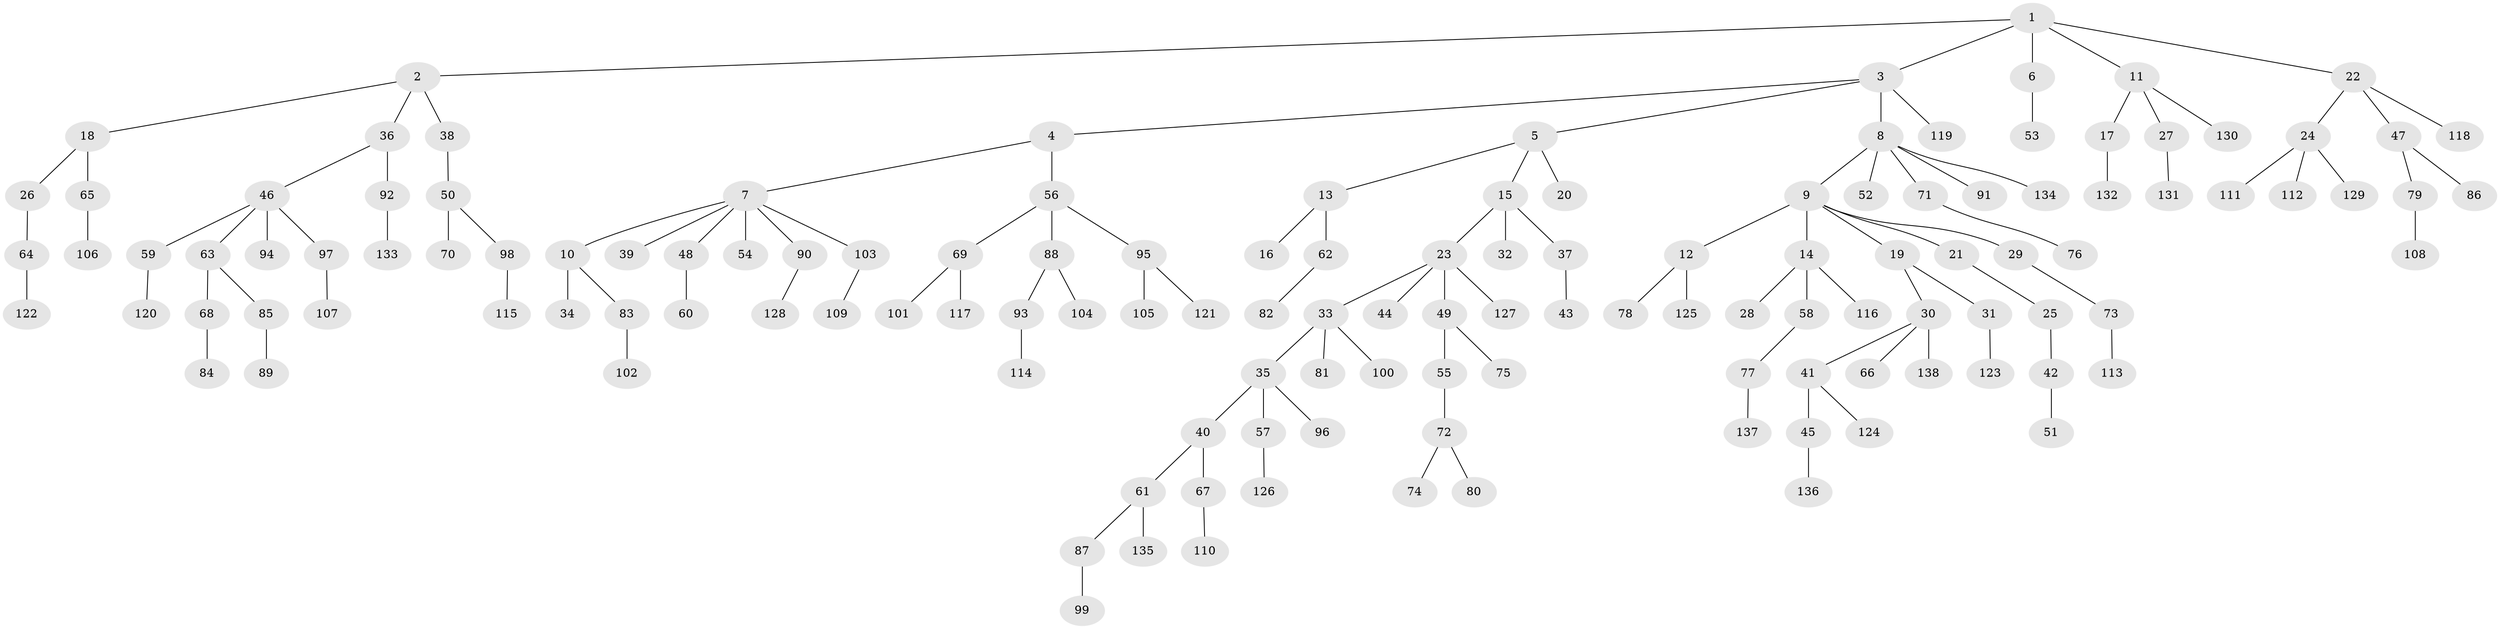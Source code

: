 // Generated by graph-tools (version 1.1) at 2025/37/03/09/25 02:37:06]
// undirected, 138 vertices, 137 edges
graph export_dot {
graph [start="1"]
  node [color=gray90,style=filled];
  1;
  2;
  3;
  4;
  5;
  6;
  7;
  8;
  9;
  10;
  11;
  12;
  13;
  14;
  15;
  16;
  17;
  18;
  19;
  20;
  21;
  22;
  23;
  24;
  25;
  26;
  27;
  28;
  29;
  30;
  31;
  32;
  33;
  34;
  35;
  36;
  37;
  38;
  39;
  40;
  41;
  42;
  43;
  44;
  45;
  46;
  47;
  48;
  49;
  50;
  51;
  52;
  53;
  54;
  55;
  56;
  57;
  58;
  59;
  60;
  61;
  62;
  63;
  64;
  65;
  66;
  67;
  68;
  69;
  70;
  71;
  72;
  73;
  74;
  75;
  76;
  77;
  78;
  79;
  80;
  81;
  82;
  83;
  84;
  85;
  86;
  87;
  88;
  89;
  90;
  91;
  92;
  93;
  94;
  95;
  96;
  97;
  98;
  99;
  100;
  101;
  102;
  103;
  104;
  105;
  106;
  107;
  108;
  109;
  110;
  111;
  112;
  113;
  114;
  115;
  116;
  117;
  118;
  119;
  120;
  121;
  122;
  123;
  124;
  125;
  126;
  127;
  128;
  129;
  130;
  131;
  132;
  133;
  134;
  135;
  136;
  137;
  138;
  1 -- 2;
  1 -- 3;
  1 -- 6;
  1 -- 11;
  1 -- 22;
  2 -- 18;
  2 -- 36;
  2 -- 38;
  3 -- 4;
  3 -- 5;
  3 -- 8;
  3 -- 119;
  4 -- 7;
  4 -- 56;
  5 -- 13;
  5 -- 15;
  5 -- 20;
  6 -- 53;
  7 -- 10;
  7 -- 39;
  7 -- 48;
  7 -- 54;
  7 -- 90;
  7 -- 103;
  8 -- 9;
  8 -- 52;
  8 -- 71;
  8 -- 91;
  8 -- 134;
  9 -- 12;
  9 -- 14;
  9 -- 19;
  9 -- 21;
  9 -- 29;
  10 -- 34;
  10 -- 83;
  11 -- 17;
  11 -- 27;
  11 -- 130;
  12 -- 78;
  12 -- 125;
  13 -- 16;
  13 -- 62;
  14 -- 28;
  14 -- 58;
  14 -- 116;
  15 -- 23;
  15 -- 32;
  15 -- 37;
  17 -- 132;
  18 -- 26;
  18 -- 65;
  19 -- 30;
  19 -- 31;
  21 -- 25;
  22 -- 24;
  22 -- 47;
  22 -- 118;
  23 -- 33;
  23 -- 44;
  23 -- 49;
  23 -- 127;
  24 -- 111;
  24 -- 112;
  24 -- 129;
  25 -- 42;
  26 -- 64;
  27 -- 131;
  29 -- 73;
  30 -- 41;
  30 -- 66;
  30 -- 138;
  31 -- 123;
  33 -- 35;
  33 -- 81;
  33 -- 100;
  35 -- 40;
  35 -- 57;
  35 -- 96;
  36 -- 46;
  36 -- 92;
  37 -- 43;
  38 -- 50;
  40 -- 61;
  40 -- 67;
  41 -- 45;
  41 -- 124;
  42 -- 51;
  45 -- 136;
  46 -- 59;
  46 -- 63;
  46 -- 94;
  46 -- 97;
  47 -- 79;
  47 -- 86;
  48 -- 60;
  49 -- 55;
  49 -- 75;
  50 -- 70;
  50 -- 98;
  55 -- 72;
  56 -- 69;
  56 -- 88;
  56 -- 95;
  57 -- 126;
  58 -- 77;
  59 -- 120;
  61 -- 87;
  61 -- 135;
  62 -- 82;
  63 -- 68;
  63 -- 85;
  64 -- 122;
  65 -- 106;
  67 -- 110;
  68 -- 84;
  69 -- 101;
  69 -- 117;
  71 -- 76;
  72 -- 74;
  72 -- 80;
  73 -- 113;
  77 -- 137;
  79 -- 108;
  83 -- 102;
  85 -- 89;
  87 -- 99;
  88 -- 93;
  88 -- 104;
  90 -- 128;
  92 -- 133;
  93 -- 114;
  95 -- 105;
  95 -- 121;
  97 -- 107;
  98 -- 115;
  103 -- 109;
}
